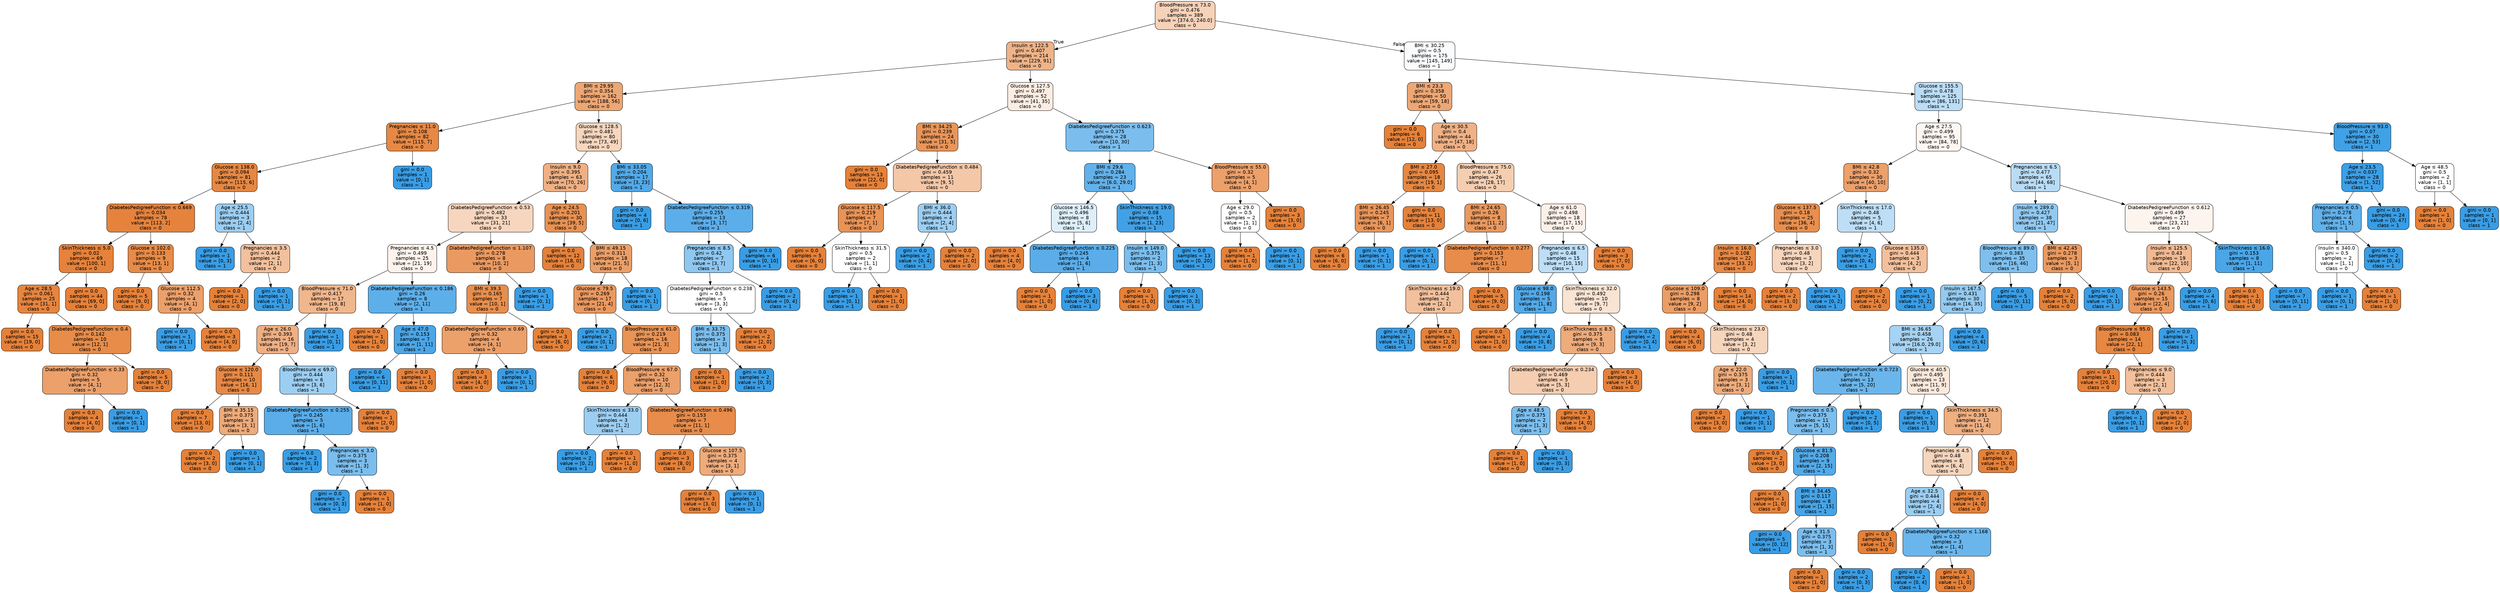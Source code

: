 digraph Tree {
node [shape=box, style="filled, rounded", color="black", fontname="helvetica"] ;
edge [fontname="helvetica"] ;
0 [label=<BloodPressure &le; 73.0<br/>gini = 0.476<br/>samples = 389<br/>value = [374.0, 240.0]<br/>class = 0>, fillcolor="#f6d2b8"] ;
1 [label=<Insulin &le; 122.5<br/>gini = 0.407<br/>samples = 214<br/>value = [229, 91]<br/>class = 0>, fillcolor="#efb388"] ;
0 -> 1 [labeldistance=2.5, labelangle=45, headlabel="True"] ;
2 [label=<BMI &le; 29.95<br/>gini = 0.354<br/>samples = 162<br/>value = [188, 56]<br/>class = 0>, fillcolor="#eda774"] ;
1 -> 2 ;
3 [label=<Pregnancies &le; 11.0<br/>gini = 0.108<br/>samples = 82<br/>value = [115, 7]<br/>class = 0>, fillcolor="#e78945"] ;
2 -> 3 ;
4 [label=<Glucose &le; 138.0<br/>gini = 0.094<br/>samples = 81<br/>value = [115, 6]<br/>class = 0>, fillcolor="#e68843"] ;
3 -> 4 ;
5 [label=<DiabetesPedigreeFunction &le; 0.669<br/>gini = 0.034<br/>samples = 78<br/>value = [113, 2]<br/>class = 0>, fillcolor="#e5833d"] ;
4 -> 5 ;
6 [label=<SkinThickness &le; 5.0<br/>gini = 0.02<br/>samples = 69<br/>value = [100, 1]<br/>class = 0>, fillcolor="#e5823b"] ;
5 -> 6 ;
7 [label=<Age &le; 28.5<br/>gini = 0.061<br/>samples = 25<br/>value = [31, 1]<br/>class = 0>, fillcolor="#e6853f"] ;
6 -> 7 ;
8 [label=<gini = 0.0<br/>samples = 15<br/>value = [19, 0]<br/>class = 0>, fillcolor="#e58139"] ;
7 -> 8 ;
9 [label=<DiabetesPedigreeFunction &le; 0.4<br/>gini = 0.142<br/>samples = 10<br/>value = [12, 1]<br/>class = 0>, fillcolor="#e78c49"] ;
7 -> 9 ;
10 [label=<DiabetesPedigreeFunction &le; 0.33<br/>gini = 0.32<br/>samples = 5<br/>value = [4, 1]<br/>class = 0>, fillcolor="#eca06a"] ;
9 -> 10 ;
11 [label=<gini = 0.0<br/>samples = 4<br/>value = [4, 0]<br/>class = 0>, fillcolor="#e58139"] ;
10 -> 11 ;
12 [label=<gini = 0.0<br/>samples = 1<br/>value = [0, 1]<br/>class = 1>, fillcolor="#399de5"] ;
10 -> 12 ;
13 [label=<gini = 0.0<br/>samples = 5<br/>value = [8, 0]<br/>class = 0>, fillcolor="#e58139"] ;
9 -> 13 ;
14 [label=<gini = 0.0<br/>samples = 44<br/>value = [69, 0]<br/>class = 0>, fillcolor="#e58139"] ;
6 -> 14 ;
15 [label=<Glucose &le; 102.0<br/>gini = 0.133<br/>samples = 9<br/>value = [13, 1]<br/>class = 0>, fillcolor="#e78b48"] ;
5 -> 15 ;
16 [label=<gini = 0.0<br/>samples = 5<br/>value = [9, 0]<br/>class = 0>, fillcolor="#e58139"] ;
15 -> 16 ;
17 [label=<Glucose &le; 112.5<br/>gini = 0.32<br/>samples = 4<br/>value = [4, 1]<br/>class = 0>, fillcolor="#eca06a"] ;
15 -> 17 ;
18 [label=<gini = 0.0<br/>samples = 1<br/>value = [0, 1]<br/>class = 1>, fillcolor="#399de5"] ;
17 -> 18 ;
19 [label=<gini = 0.0<br/>samples = 3<br/>value = [4, 0]<br/>class = 0>, fillcolor="#e58139"] ;
17 -> 19 ;
20 [label=<Age &le; 25.5<br/>gini = 0.444<br/>samples = 3<br/>value = [2, 4]<br/>class = 1>, fillcolor="#9ccef2"] ;
4 -> 20 ;
21 [label=<gini = 0.0<br/>samples = 1<br/>value = [0, 3]<br/>class = 1>, fillcolor="#399de5"] ;
20 -> 21 ;
22 [label=<Pregnancies &le; 3.5<br/>gini = 0.444<br/>samples = 2<br/>value = [2, 1]<br/>class = 0>, fillcolor="#f2c09c"] ;
20 -> 22 ;
23 [label=<gini = 0.0<br/>samples = 1<br/>value = [2, 0]<br/>class = 0>, fillcolor="#e58139"] ;
22 -> 23 ;
24 [label=<gini = 0.0<br/>samples = 1<br/>value = [0, 1]<br/>class = 1>, fillcolor="#399de5"] ;
22 -> 24 ;
25 [label=<gini = 0.0<br/>samples = 1<br/>value = [0, 1]<br/>class = 1>, fillcolor="#399de5"] ;
3 -> 25 ;
26 [label=<Glucose &le; 128.5<br/>gini = 0.481<br/>samples = 80<br/>value = [73, 49]<br/>class = 0>, fillcolor="#f6d6be"] ;
2 -> 26 ;
27 [label=<Insulin &le; 9.0<br/>gini = 0.395<br/>samples = 63<br/>value = [70, 26]<br/>class = 0>, fillcolor="#efb083"] ;
26 -> 27 ;
28 [label=<DiabetesPedigreeFunction &le; 0.53<br/>gini = 0.482<br/>samples = 33<br/>value = [31, 21]<br/>class = 0>, fillcolor="#f7d6bf"] ;
27 -> 28 ;
29 [label=<Pregnancies &le; 4.5<br/>gini = 0.499<br/>samples = 25<br/>value = [21, 19]<br/>class = 0>, fillcolor="#fdf3ec"] ;
28 -> 29 ;
30 [label=<BloodPressure &le; 71.0<br/>gini = 0.417<br/>samples = 17<br/>value = [19, 8]<br/>class = 0>, fillcolor="#f0b68c"] ;
29 -> 30 ;
31 [label=<Age &le; 26.0<br/>gini = 0.393<br/>samples = 16<br/>value = [19, 7]<br/>class = 0>, fillcolor="#efaf82"] ;
30 -> 31 ;
32 [label=<Glucose &le; 120.0<br/>gini = 0.111<br/>samples = 10<br/>value = [16, 1]<br/>class = 0>, fillcolor="#e78945"] ;
31 -> 32 ;
33 [label=<gini = 0.0<br/>samples = 7<br/>value = [13, 0]<br/>class = 0>, fillcolor="#e58139"] ;
32 -> 33 ;
34 [label=<BMI &le; 35.15<br/>gini = 0.375<br/>samples = 3<br/>value = [3, 1]<br/>class = 0>, fillcolor="#eeab7b"] ;
32 -> 34 ;
35 [label=<gini = 0.0<br/>samples = 2<br/>value = [3, 0]<br/>class = 0>, fillcolor="#e58139"] ;
34 -> 35 ;
36 [label=<gini = 0.0<br/>samples = 1<br/>value = [0, 1]<br/>class = 1>, fillcolor="#399de5"] ;
34 -> 36 ;
37 [label=<BloodPressure &le; 69.0<br/>gini = 0.444<br/>samples = 6<br/>value = [3, 6]<br/>class = 1>, fillcolor="#9ccef2"] ;
31 -> 37 ;
38 [label=<DiabetesPedigreeFunction &le; 0.255<br/>gini = 0.245<br/>samples = 5<br/>value = [1, 6]<br/>class = 1>, fillcolor="#5aade9"] ;
37 -> 38 ;
39 [label=<gini = 0.0<br/>samples = 2<br/>value = [0, 3]<br/>class = 1>, fillcolor="#399de5"] ;
38 -> 39 ;
40 [label=<Pregnancies &le; 3.0<br/>gini = 0.375<br/>samples = 3<br/>value = [1, 3]<br/>class = 1>, fillcolor="#7bbeee"] ;
38 -> 40 ;
41 [label=<gini = 0.0<br/>samples = 2<br/>value = [0, 3]<br/>class = 1>, fillcolor="#399de5"] ;
40 -> 41 ;
42 [label=<gini = 0.0<br/>samples = 1<br/>value = [1, 0]<br/>class = 0>, fillcolor="#e58139"] ;
40 -> 42 ;
43 [label=<gini = 0.0<br/>samples = 1<br/>value = [2, 0]<br/>class = 0>, fillcolor="#e58139"] ;
37 -> 43 ;
44 [label=<gini = 0.0<br/>samples = 1<br/>value = [0, 1]<br/>class = 1>, fillcolor="#399de5"] ;
30 -> 44 ;
45 [label=<DiabetesPedigreeFunction &le; 0.186<br/>gini = 0.26<br/>samples = 8<br/>value = [2, 11]<br/>class = 1>, fillcolor="#5dafea"] ;
29 -> 45 ;
46 [label=<gini = 0.0<br/>samples = 1<br/>value = [1, 0]<br/>class = 0>, fillcolor="#e58139"] ;
45 -> 46 ;
47 [label=<Age &le; 47.0<br/>gini = 0.153<br/>samples = 7<br/>value = [1, 11]<br/>class = 1>, fillcolor="#4ba6e7"] ;
45 -> 47 ;
48 [label=<gini = 0.0<br/>samples = 6<br/>value = [0, 11]<br/>class = 1>, fillcolor="#399de5"] ;
47 -> 48 ;
49 [label=<gini = 0.0<br/>samples = 1<br/>value = [1, 0]<br/>class = 0>, fillcolor="#e58139"] ;
47 -> 49 ;
50 [label=<DiabetesPedigreeFunction &le; 1.107<br/>gini = 0.278<br/>samples = 8<br/>value = [10, 2]<br/>class = 0>, fillcolor="#ea9a61"] ;
28 -> 50 ;
51 [label=<BMI &le; 39.3<br/>gini = 0.165<br/>samples = 7<br/>value = [10, 1]<br/>class = 0>, fillcolor="#e88e4d"] ;
50 -> 51 ;
52 [label=<DiabetesPedigreeFunction &le; 0.69<br/>gini = 0.32<br/>samples = 4<br/>value = [4, 1]<br/>class = 0>, fillcolor="#eca06a"] ;
51 -> 52 ;
53 [label=<gini = 0.0<br/>samples = 3<br/>value = [4, 0]<br/>class = 0>, fillcolor="#e58139"] ;
52 -> 53 ;
54 [label=<gini = 0.0<br/>samples = 1<br/>value = [0, 1]<br/>class = 1>, fillcolor="#399de5"] ;
52 -> 54 ;
55 [label=<gini = 0.0<br/>samples = 3<br/>value = [6, 0]<br/>class = 0>, fillcolor="#e58139"] ;
51 -> 55 ;
56 [label=<gini = 0.0<br/>samples = 1<br/>value = [0, 1]<br/>class = 1>, fillcolor="#399de5"] ;
50 -> 56 ;
57 [label=<Age &le; 24.5<br/>gini = 0.201<br/>samples = 30<br/>value = [39, 5]<br/>class = 0>, fillcolor="#e89152"] ;
27 -> 57 ;
58 [label=<gini = 0.0<br/>samples = 12<br/>value = [18, 0]<br/>class = 0>, fillcolor="#e58139"] ;
57 -> 58 ;
59 [label=<BMI &le; 49.15<br/>gini = 0.311<br/>samples = 18<br/>value = [21, 5]<br/>class = 0>, fillcolor="#eb9f68"] ;
57 -> 59 ;
60 [label=<Glucose &le; 79.5<br/>gini = 0.269<br/>samples = 17<br/>value = [21, 4]<br/>class = 0>, fillcolor="#ea995f"] ;
59 -> 60 ;
61 [label=<gini = 0.0<br/>samples = 1<br/>value = [0, 1]<br/>class = 1>, fillcolor="#399de5"] ;
60 -> 61 ;
62 [label=<BloodPressure &le; 61.0<br/>gini = 0.219<br/>samples = 16<br/>value = [21, 3]<br/>class = 0>, fillcolor="#e99355"] ;
60 -> 62 ;
63 [label=<gini = 0.0<br/>samples = 6<br/>value = [9, 0]<br/>class = 0>, fillcolor="#e58139"] ;
62 -> 63 ;
64 [label=<BloodPressure &le; 67.0<br/>gini = 0.32<br/>samples = 10<br/>value = [12, 3]<br/>class = 0>, fillcolor="#eca06a"] ;
62 -> 64 ;
65 [label=<SkinThickness &le; 33.0<br/>gini = 0.444<br/>samples = 3<br/>value = [1, 2]<br/>class = 1>, fillcolor="#9ccef2"] ;
64 -> 65 ;
66 [label=<gini = 0.0<br/>samples = 2<br/>value = [0, 2]<br/>class = 1>, fillcolor="#399de5"] ;
65 -> 66 ;
67 [label=<gini = 0.0<br/>samples = 1<br/>value = [1, 0]<br/>class = 0>, fillcolor="#e58139"] ;
65 -> 67 ;
68 [label=<DiabetesPedigreeFunction &le; 0.496<br/>gini = 0.153<br/>samples = 7<br/>value = [11, 1]<br/>class = 0>, fillcolor="#e78c4b"] ;
64 -> 68 ;
69 [label=<gini = 0.0<br/>samples = 3<br/>value = [8, 0]<br/>class = 0>, fillcolor="#e58139"] ;
68 -> 69 ;
70 [label=<Glucose &le; 107.5<br/>gini = 0.375<br/>samples = 4<br/>value = [3, 1]<br/>class = 0>, fillcolor="#eeab7b"] ;
68 -> 70 ;
71 [label=<gini = 0.0<br/>samples = 3<br/>value = [3, 0]<br/>class = 0>, fillcolor="#e58139"] ;
70 -> 71 ;
72 [label=<gini = 0.0<br/>samples = 1<br/>value = [0, 1]<br/>class = 1>, fillcolor="#399de5"] ;
70 -> 72 ;
73 [label=<gini = 0.0<br/>samples = 1<br/>value = [0, 1]<br/>class = 1>, fillcolor="#399de5"] ;
59 -> 73 ;
74 [label=<BMI &le; 33.05<br/>gini = 0.204<br/>samples = 17<br/>value = [3, 23]<br/>class = 1>, fillcolor="#53aae8"] ;
26 -> 74 ;
75 [label=<gini = 0.0<br/>samples = 4<br/>value = [0, 6]<br/>class = 1>, fillcolor="#399de5"] ;
74 -> 75 ;
76 [label=<DiabetesPedigreeFunction &le; 0.319<br/>gini = 0.255<br/>samples = 13<br/>value = [3, 17]<br/>class = 1>, fillcolor="#5caeea"] ;
74 -> 76 ;
77 [label=<Pregnancies &le; 8.5<br/>gini = 0.42<br/>samples = 7<br/>value = [3, 7]<br/>class = 1>, fillcolor="#8ec7f0"] ;
76 -> 77 ;
78 [label=<DiabetesPedigreeFunction &le; 0.238<br/>gini = 0.5<br/>samples = 5<br/>value = [3, 3]<br/>class = 0>, fillcolor="#ffffff"] ;
77 -> 78 ;
79 [label=<BMI &le; 33.75<br/>gini = 0.375<br/>samples = 3<br/>value = [1, 3]<br/>class = 1>, fillcolor="#7bbeee"] ;
78 -> 79 ;
80 [label=<gini = 0.0<br/>samples = 1<br/>value = [1, 0]<br/>class = 0>, fillcolor="#e58139"] ;
79 -> 80 ;
81 [label=<gini = 0.0<br/>samples = 2<br/>value = [0, 3]<br/>class = 1>, fillcolor="#399de5"] ;
79 -> 81 ;
82 [label=<gini = 0.0<br/>samples = 2<br/>value = [2, 0]<br/>class = 0>, fillcolor="#e58139"] ;
78 -> 82 ;
83 [label=<gini = 0.0<br/>samples = 2<br/>value = [0, 4]<br/>class = 1>, fillcolor="#399de5"] ;
77 -> 83 ;
84 [label=<gini = 0.0<br/>samples = 6<br/>value = [0, 10]<br/>class = 1>, fillcolor="#399de5"] ;
76 -> 84 ;
85 [label=<Glucose &le; 127.5<br/>gini = 0.497<br/>samples = 52<br/>value = [41, 35]<br/>class = 0>, fillcolor="#fbede2"] ;
1 -> 85 ;
86 [label=<BMI &le; 34.25<br/>gini = 0.239<br/>samples = 24<br/>value = [31, 5]<br/>class = 0>, fillcolor="#e99559"] ;
85 -> 86 ;
87 [label=<gini = 0.0<br/>samples = 13<br/>value = [22, 0]<br/>class = 0>, fillcolor="#e58139"] ;
86 -> 87 ;
88 [label=<DiabetesPedigreeFunction &le; 0.484<br/>gini = 0.459<br/>samples = 11<br/>value = [9, 5]<br/>class = 0>, fillcolor="#f3c7a7"] ;
86 -> 88 ;
89 [label=<Glucose &le; 117.5<br/>gini = 0.219<br/>samples = 7<br/>value = [7, 1]<br/>class = 0>, fillcolor="#e99355"] ;
88 -> 89 ;
90 [label=<gini = 0.0<br/>samples = 5<br/>value = [6, 0]<br/>class = 0>, fillcolor="#e58139"] ;
89 -> 90 ;
91 [label=<SkinThickness &le; 31.5<br/>gini = 0.5<br/>samples = 2<br/>value = [1, 1]<br/>class = 0>, fillcolor="#ffffff"] ;
89 -> 91 ;
92 [label=<gini = 0.0<br/>samples = 1<br/>value = [0, 1]<br/>class = 1>, fillcolor="#399de5"] ;
91 -> 92 ;
93 [label=<gini = 0.0<br/>samples = 1<br/>value = [1, 0]<br/>class = 0>, fillcolor="#e58139"] ;
91 -> 93 ;
94 [label=<BMI &le; 36.0<br/>gini = 0.444<br/>samples = 4<br/>value = [2, 4]<br/>class = 1>, fillcolor="#9ccef2"] ;
88 -> 94 ;
95 [label=<gini = 0.0<br/>samples = 2<br/>value = [0, 4]<br/>class = 1>, fillcolor="#399de5"] ;
94 -> 95 ;
96 [label=<gini = 0.0<br/>samples = 2<br/>value = [2, 0]<br/>class = 0>, fillcolor="#e58139"] ;
94 -> 96 ;
97 [label=<DiabetesPedigreeFunction &le; 0.623<br/>gini = 0.375<br/>samples = 28<br/>value = [10, 30]<br/>class = 1>, fillcolor="#7bbeee"] ;
85 -> 97 ;
98 [label=<BMI &le; 29.6<br/>gini = 0.284<br/>samples = 23<br/>value = [6.0, 29.0]<br/>class = 1>, fillcolor="#62b1ea"] ;
97 -> 98 ;
99 [label=<Glucose &le; 146.5<br/>gini = 0.496<br/>samples = 8<br/>value = [5, 6]<br/>class = 1>, fillcolor="#deeffb"] ;
98 -> 99 ;
100 [label=<gini = 0.0<br/>samples = 4<br/>value = [4, 0]<br/>class = 0>, fillcolor="#e58139"] ;
99 -> 100 ;
101 [label=<DiabetesPedigreeFunction &le; 0.225<br/>gini = 0.245<br/>samples = 4<br/>value = [1, 6]<br/>class = 1>, fillcolor="#5aade9"] ;
99 -> 101 ;
102 [label=<gini = 0.0<br/>samples = 1<br/>value = [1, 0]<br/>class = 0>, fillcolor="#e58139"] ;
101 -> 102 ;
103 [label=<gini = 0.0<br/>samples = 3<br/>value = [0, 6]<br/>class = 1>, fillcolor="#399de5"] ;
101 -> 103 ;
104 [label=<SkinThickness &le; 19.0<br/>gini = 0.08<br/>samples = 15<br/>value = [1, 23]<br/>class = 1>, fillcolor="#42a1e6"] ;
98 -> 104 ;
105 [label=<Insulin &le; 149.0<br/>gini = 0.375<br/>samples = 2<br/>value = [1, 3]<br/>class = 1>, fillcolor="#7bbeee"] ;
104 -> 105 ;
106 [label=<gini = 0.0<br/>samples = 1<br/>value = [1, 0]<br/>class = 0>, fillcolor="#e58139"] ;
105 -> 106 ;
107 [label=<gini = 0.0<br/>samples = 1<br/>value = [0, 3]<br/>class = 1>, fillcolor="#399de5"] ;
105 -> 107 ;
108 [label=<gini = 0.0<br/>samples = 13<br/>value = [0, 20]<br/>class = 1>, fillcolor="#399de5"] ;
104 -> 108 ;
109 [label=<BloodPressure &le; 55.0<br/>gini = 0.32<br/>samples = 5<br/>value = [4, 1]<br/>class = 0>, fillcolor="#eca06a"] ;
97 -> 109 ;
110 [label=<Age &le; 29.0<br/>gini = 0.5<br/>samples = 2<br/>value = [1, 1]<br/>class = 0>, fillcolor="#ffffff"] ;
109 -> 110 ;
111 [label=<gini = 0.0<br/>samples = 1<br/>value = [1, 0]<br/>class = 0>, fillcolor="#e58139"] ;
110 -> 111 ;
112 [label=<gini = 0.0<br/>samples = 1<br/>value = [0, 1]<br/>class = 1>, fillcolor="#399de5"] ;
110 -> 112 ;
113 [label=<gini = 0.0<br/>samples = 3<br/>value = [3, 0]<br/>class = 0>, fillcolor="#e58139"] ;
109 -> 113 ;
114 [label=<BMI &le; 30.25<br/>gini = 0.5<br/>samples = 175<br/>value = [145, 149]<br/>class = 1>, fillcolor="#fafcfe"] ;
0 -> 114 [labeldistance=2.5, labelangle=-45, headlabel="False"] ;
115 [label=<BMI &le; 23.3<br/>gini = 0.358<br/>samples = 50<br/>value = [59, 18]<br/>class = 0>, fillcolor="#eda775"] ;
114 -> 115 ;
116 [label=<gini = 0.0<br/>samples = 6<br/>value = [12, 0]<br/>class = 0>, fillcolor="#e58139"] ;
115 -> 116 ;
117 [label=<Age &le; 30.5<br/>gini = 0.4<br/>samples = 44<br/>value = [47, 18]<br/>class = 0>, fillcolor="#efb185"] ;
115 -> 117 ;
118 [label=<BMI &le; 27.0<br/>gini = 0.095<br/>samples = 18<br/>value = [19, 1]<br/>class = 0>, fillcolor="#e68843"] ;
117 -> 118 ;
119 [label=<BMI &le; 26.45<br/>gini = 0.245<br/>samples = 7<br/>value = [6, 1]<br/>class = 0>, fillcolor="#e9965a"] ;
118 -> 119 ;
120 [label=<gini = 0.0<br/>samples = 6<br/>value = [6, 0]<br/>class = 0>, fillcolor="#e58139"] ;
119 -> 120 ;
121 [label=<gini = 0.0<br/>samples = 1<br/>value = [0, 1]<br/>class = 1>, fillcolor="#399de5"] ;
119 -> 121 ;
122 [label=<gini = 0.0<br/>samples = 11<br/>value = [13, 0]<br/>class = 0>, fillcolor="#e58139"] ;
118 -> 122 ;
123 [label=<BloodPressure &le; 75.0<br/>gini = 0.47<br/>samples = 26<br/>value = [28, 17]<br/>class = 0>, fillcolor="#f5ceb1"] ;
117 -> 123 ;
124 [label=<BMI &le; 24.65<br/>gini = 0.26<br/>samples = 8<br/>value = [11, 2]<br/>class = 0>, fillcolor="#ea985d"] ;
123 -> 124 ;
125 [label=<gini = 0.0<br/>samples = 1<br/>value = [0, 1]<br/>class = 1>, fillcolor="#399de5"] ;
124 -> 125 ;
126 [label=<DiabetesPedigreeFunction &le; 0.277<br/>gini = 0.153<br/>samples = 7<br/>value = [11, 1]<br/>class = 0>, fillcolor="#e78c4b"] ;
124 -> 126 ;
127 [label=<SkinThickness &le; 19.0<br/>gini = 0.444<br/>samples = 2<br/>value = [2, 1]<br/>class = 0>, fillcolor="#f2c09c"] ;
126 -> 127 ;
128 [label=<gini = 0.0<br/>samples = 1<br/>value = [0, 1]<br/>class = 1>, fillcolor="#399de5"] ;
127 -> 128 ;
129 [label=<gini = 0.0<br/>samples = 1<br/>value = [2, 0]<br/>class = 0>, fillcolor="#e58139"] ;
127 -> 129 ;
130 [label=<gini = 0.0<br/>samples = 5<br/>value = [9, 0]<br/>class = 0>, fillcolor="#e58139"] ;
126 -> 130 ;
131 [label=<Age &le; 61.0<br/>gini = 0.498<br/>samples = 18<br/>value = [17, 15]<br/>class = 0>, fillcolor="#fcf0e8"] ;
123 -> 131 ;
132 [label=<Pregnancies &le; 6.5<br/>gini = 0.48<br/>samples = 15<br/>value = [10, 15]<br/>class = 1>, fillcolor="#bddef6"] ;
131 -> 132 ;
133 [label=<Glucose &le; 98.0<br/>gini = 0.198<br/>samples = 5<br/>value = [1, 8]<br/>class = 1>, fillcolor="#52a9e8"] ;
132 -> 133 ;
134 [label=<gini = 0.0<br/>samples = 1<br/>value = [1, 0]<br/>class = 0>, fillcolor="#e58139"] ;
133 -> 134 ;
135 [label=<gini = 0.0<br/>samples = 4<br/>value = [0, 8]<br/>class = 1>, fillcolor="#399de5"] ;
133 -> 135 ;
136 [label=<SkinThickness &le; 32.0<br/>gini = 0.492<br/>samples = 10<br/>value = [9, 7]<br/>class = 0>, fillcolor="#f9e3d3"] ;
132 -> 136 ;
137 [label=<SkinThickness &le; 8.5<br/>gini = 0.375<br/>samples = 8<br/>value = [9, 3]<br/>class = 0>, fillcolor="#eeab7b"] ;
136 -> 137 ;
138 [label=<DiabetesPedigreeFunction &le; 0.234<br/>gini = 0.469<br/>samples = 5<br/>value = [5, 3]<br/>class = 0>, fillcolor="#f5cdb0"] ;
137 -> 138 ;
139 [label=<Age &le; 48.5<br/>gini = 0.375<br/>samples = 2<br/>value = [1, 3]<br/>class = 1>, fillcolor="#7bbeee"] ;
138 -> 139 ;
140 [label=<gini = 0.0<br/>samples = 1<br/>value = [1, 0]<br/>class = 0>, fillcolor="#e58139"] ;
139 -> 140 ;
141 [label=<gini = 0.0<br/>samples = 1<br/>value = [0, 3]<br/>class = 1>, fillcolor="#399de5"] ;
139 -> 141 ;
142 [label=<gini = 0.0<br/>samples = 3<br/>value = [4, 0]<br/>class = 0>, fillcolor="#e58139"] ;
138 -> 142 ;
143 [label=<gini = 0.0<br/>samples = 3<br/>value = [4, 0]<br/>class = 0>, fillcolor="#e58139"] ;
137 -> 143 ;
144 [label=<gini = 0.0<br/>samples = 2<br/>value = [0, 4]<br/>class = 1>, fillcolor="#399de5"] ;
136 -> 144 ;
145 [label=<gini = 0.0<br/>samples = 3<br/>value = [7, 0]<br/>class = 0>, fillcolor="#e58139"] ;
131 -> 145 ;
146 [label=<Glucose &le; 155.5<br/>gini = 0.478<br/>samples = 125<br/>value = [86, 131]<br/>class = 1>, fillcolor="#bbddf6"] ;
114 -> 146 ;
147 [label=<Age &le; 27.5<br/>gini = 0.499<br/>samples = 95<br/>value = [84, 78]<br/>class = 0>, fillcolor="#fdf6f1"] ;
146 -> 147 ;
148 [label=<BMI &le; 42.8<br/>gini = 0.32<br/>samples = 30<br/>value = [40, 10]<br/>class = 0>, fillcolor="#eca06a"] ;
147 -> 148 ;
149 [label=<Glucose &le; 137.5<br/>gini = 0.18<br/>samples = 25<br/>value = [36, 4]<br/>class = 0>, fillcolor="#e88f4f"] ;
148 -> 149 ;
150 [label=<Insulin &le; 16.0<br/>gini = 0.108<br/>samples = 22<br/>value = [33, 2]<br/>class = 0>, fillcolor="#e78945"] ;
149 -> 150 ;
151 [label=<Glucose &le; 109.0<br/>gini = 0.298<br/>samples = 8<br/>value = [9, 2]<br/>class = 0>, fillcolor="#eb9d65"] ;
150 -> 151 ;
152 [label=<gini = 0.0<br/>samples = 4<br/>value = [6, 0]<br/>class = 0>, fillcolor="#e58139"] ;
151 -> 152 ;
153 [label=<SkinThickness &le; 23.0<br/>gini = 0.48<br/>samples = 4<br/>value = [3, 2]<br/>class = 0>, fillcolor="#f6d5bd"] ;
151 -> 153 ;
154 [label=<Age &le; 22.0<br/>gini = 0.375<br/>samples = 3<br/>value = [3, 1]<br/>class = 0>, fillcolor="#eeab7b"] ;
153 -> 154 ;
155 [label=<gini = 0.0<br/>samples = 2<br/>value = [3, 0]<br/>class = 0>, fillcolor="#e58139"] ;
154 -> 155 ;
156 [label=<gini = 0.0<br/>samples = 1<br/>value = [0, 1]<br/>class = 1>, fillcolor="#399de5"] ;
154 -> 156 ;
157 [label=<gini = 0.0<br/>samples = 1<br/>value = [0, 1]<br/>class = 1>, fillcolor="#399de5"] ;
153 -> 157 ;
158 [label=<gini = 0.0<br/>samples = 14<br/>value = [24, 0]<br/>class = 0>, fillcolor="#e58139"] ;
150 -> 158 ;
159 [label=<Pregnancies &le; 3.0<br/>gini = 0.48<br/>samples = 3<br/>value = [3, 2]<br/>class = 0>, fillcolor="#f6d5bd"] ;
149 -> 159 ;
160 [label=<gini = 0.0<br/>samples = 2<br/>value = [3, 0]<br/>class = 0>, fillcolor="#e58139"] ;
159 -> 160 ;
161 [label=<gini = 0.0<br/>samples = 1<br/>value = [0, 2]<br/>class = 1>, fillcolor="#399de5"] ;
159 -> 161 ;
162 [label=<SkinThickness &le; 17.0<br/>gini = 0.48<br/>samples = 5<br/>value = [4, 6]<br/>class = 1>, fillcolor="#bddef6"] ;
148 -> 162 ;
163 [label=<gini = 0.0<br/>samples = 2<br/>value = [0, 4]<br/>class = 1>, fillcolor="#399de5"] ;
162 -> 163 ;
164 [label=<Glucose &le; 135.0<br/>gini = 0.444<br/>samples = 3<br/>value = [4, 2]<br/>class = 0>, fillcolor="#f2c09c"] ;
162 -> 164 ;
165 [label=<gini = 0.0<br/>samples = 2<br/>value = [4, 0]<br/>class = 0>, fillcolor="#e58139"] ;
164 -> 165 ;
166 [label=<gini = 0.0<br/>samples = 1<br/>value = [0, 2]<br/>class = 1>, fillcolor="#399de5"] ;
164 -> 166 ;
167 [label=<Pregnancies &le; 6.5<br/>gini = 0.477<br/>samples = 65<br/>value = [44, 68]<br/>class = 1>, fillcolor="#b9dcf6"] ;
147 -> 167 ;
168 [label=<Insulin &le; 289.0<br/>gini = 0.427<br/>samples = 38<br/>value = [21, 47]<br/>class = 1>, fillcolor="#91c9f1"] ;
167 -> 168 ;
169 [label=<BloodPressure &le; 89.0<br/>gini = 0.383<br/>samples = 35<br/>value = [16, 46]<br/>class = 1>, fillcolor="#7ebfee"] ;
168 -> 169 ;
170 [label=<Insulin &le; 167.5<br/>gini = 0.431<br/>samples = 30<br/>value = [16, 35]<br/>class = 1>, fillcolor="#94caf1"] ;
169 -> 170 ;
171 [label=<BMI &le; 36.65<br/>gini = 0.458<br/>samples = 26<br/>value = [16.0, 29.0]<br/>class = 1>, fillcolor="#a6d3f3"] ;
170 -> 171 ;
172 [label=<DiabetesPedigreeFunction &le; 0.723<br/>gini = 0.32<br/>samples = 13<br/>value = [5, 20]<br/>class = 1>, fillcolor="#6ab6ec"] ;
171 -> 172 ;
173 [label=<Pregnancies &le; 0.5<br/>gini = 0.375<br/>samples = 11<br/>value = [5, 15]<br/>class = 1>, fillcolor="#7bbeee"] ;
172 -> 173 ;
174 [label=<gini = 0.0<br/>samples = 2<br/>value = [3, 0]<br/>class = 0>, fillcolor="#e58139"] ;
173 -> 174 ;
175 [label=<Glucose &le; 81.5<br/>gini = 0.208<br/>samples = 9<br/>value = [2, 15]<br/>class = 1>, fillcolor="#53aae8"] ;
173 -> 175 ;
176 [label=<gini = 0.0<br/>samples = 1<br/>value = [1, 0]<br/>class = 0>, fillcolor="#e58139"] ;
175 -> 176 ;
177 [label=<BMI &le; 34.45<br/>gini = 0.117<br/>samples = 8<br/>value = [1, 15]<br/>class = 1>, fillcolor="#46a4e7"] ;
175 -> 177 ;
178 [label=<gini = 0.0<br/>samples = 5<br/>value = [0, 12]<br/>class = 1>, fillcolor="#399de5"] ;
177 -> 178 ;
179 [label=<Age &le; 31.5<br/>gini = 0.375<br/>samples = 3<br/>value = [1, 3]<br/>class = 1>, fillcolor="#7bbeee"] ;
177 -> 179 ;
180 [label=<gini = 0.0<br/>samples = 1<br/>value = [1, 0]<br/>class = 0>, fillcolor="#e58139"] ;
179 -> 180 ;
181 [label=<gini = 0.0<br/>samples = 2<br/>value = [0, 3]<br/>class = 1>, fillcolor="#399de5"] ;
179 -> 181 ;
182 [label=<gini = 0.0<br/>samples = 2<br/>value = [0, 5]<br/>class = 1>, fillcolor="#399de5"] ;
172 -> 182 ;
183 [label=<Glucose &le; 40.5<br/>gini = 0.495<br/>samples = 13<br/>value = [11, 9]<br/>class = 0>, fillcolor="#fae8db"] ;
171 -> 183 ;
184 [label=<gini = 0.0<br/>samples = 1<br/>value = [0, 5]<br/>class = 1>, fillcolor="#399de5"] ;
183 -> 184 ;
185 [label=<SkinThickness &le; 34.5<br/>gini = 0.391<br/>samples = 12<br/>value = [11, 4]<br/>class = 0>, fillcolor="#eeaf81"] ;
183 -> 185 ;
186 [label=<Pregnancies &le; 4.5<br/>gini = 0.48<br/>samples = 8<br/>value = [6, 4]<br/>class = 0>, fillcolor="#f6d5bd"] ;
185 -> 186 ;
187 [label=<Age &le; 32.5<br/>gini = 0.444<br/>samples = 4<br/>value = [2, 4]<br/>class = 1>, fillcolor="#9ccef2"] ;
186 -> 187 ;
188 [label=<gini = 0.0<br/>samples = 1<br/>value = [1, 0]<br/>class = 0>, fillcolor="#e58139"] ;
187 -> 188 ;
189 [label=<DiabetesPedigreeFunction &le; 1.168<br/>gini = 0.32<br/>samples = 3<br/>value = [1, 4]<br/>class = 1>, fillcolor="#6ab6ec"] ;
187 -> 189 ;
190 [label=<gini = 0.0<br/>samples = 2<br/>value = [0, 4]<br/>class = 1>, fillcolor="#399de5"] ;
189 -> 190 ;
191 [label=<gini = 0.0<br/>samples = 1<br/>value = [1, 0]<br/>class = 0>, fillcolor="#e58139"] ;
189 -> 191 ;
192 [label=<gini = 0.0<br/>samples = 4<br/>value = [4, 0]<br/>class = 0>, fillcolor="#e58139"] ;
186 -> 192 ;
193 [label=<gini = 0.0<br/>samples = 4<br/>value = [5, 0]<br/>class = 0>, fillcolor="#e58139"] ;
185 -> 193 ;
194 [label=<gini = 0.0<br/>samples = 4<br/>value = [0, 6]<br/>class = 1>, fillcolor="#399de5"] ;
170 -> 194 ;
195 [label=<gini = 0.0<br/>samples = 5<br/>value = [0, 11]<br/>class = 1>, fillcolor="#399de5"] ;
169 -> 195 ;
196 [label=<BMI &le; 42.45<br/>gini = 0.278<br/>samples = 3<br/>value = [5, 1]<br/>class = 0>, fillcolor="#ea9a61"] ;
168 -> 196 ;
197 [label=<gini = 0.0<br/>samples = 2<br/>value = [5, 0]<br/>class = 0>, fillcolor="#e58139"] ;
196 -> 197 ;
198 [label=<gini = 0.0<br/>samples = 1<br/>value = [0, 1]<br/>class = 1>, fillcolor="#399de5"] ;
196 -> 198 ;
199 [label=<DiabetesPedigreeFunction &le; 0.612<br/>gini = 0.499<br/>samples = 27<br/>value = [23, 21]<br/>class = 0>, fillcolor="#fdf4ee"] ;
167 -> 199 ;
200 [label=<Insulin &le; 125.5<br/>gini = 0.43<br/>samples = 19<br/>value = [22, 10]<br/>class = 0>, fillcolor="#f1ba93"] ;
199 -> 200 ;
201 [label=<Glucose &le; 143.5<br/>gini = 0.26<br/>samples = 15<br/>value = [22, 4]<br/>class = 0>, fillcolor="#ea985d"] ;
200 -> 201 ;
202 [label=<BloodPressure &le; 95.0<br/>gini = 0.083<br/>samples = 14<br/>value = [22, 1]<br/>class = 0>, fillcolor="#e68742"] ;
201 -> 202 ;
203 [label=<gini = 0.0<br/>samples = 11<br/>value = [20, 0]<br/>class = 0>, fillcolor="#e58139"] ;
202 -> 203 ;
204 [label=<Pregnancies &le; 9.0<br/>gini = 0.444<br/>samples = 3<br/>value = [2, 1]<br/>class = 0>, fillcolor="#f2c09c"] ;
202 -> 204 ;
205 [label=<gini = 0.0<br/>samples = 1<br/>value = [0, 1]<br/>class = 1>, fillcolor="#399de5"] ;
204 -> 205 ;
206 [label=<gini = 0.0<br/>samples = 2<br/>value = [2, 0]<br/>class = 0>, fillcolor="#e58139"] ;
204 -> 206 ;
207 [label=<gini = 0.0<br/>samples = 1<br/>value = [0, 3]<br/>class = 1>, fillcolor="#399de5"] ;
201 -> 207 ;
208 [label=<gini = 0.0<br/>samples = 4<br/>value = [0, 6]<br/>class = 1>, fillcolor="#399de5"] ;
200 -> 208 ;
209 [label=<SkinThickness &le; 16.0<br/>gini = 0.153<br/>samples = 8<br/>value = [1, 11]<br/>class = 1>, fillcolor="#4ba6e7"] ;
199 -> 209 ;
210 [label=<gini = 0.0<br/>samples = 1<br/>value = [1, 0]<br/>class = 0>, fillcolor="#e58139"] ;
209 -> 210 ;
211 [label=<gini = 0.0<br/>samples = 7<br/>value = [0, 11]<br/>class = 1>, fillcolor="#399de5"] ;
209 -> 211 ;
212 [label=<BloodPressure &le; 93.0<br/>gini = 0.07<br/>samples = 30<br/>value = [2, 53]<br/>class = 1>, fillcolor="#40a1e6"] ;
146 -> 212 ;
213 [label=<Age &le; 23.5<br/>gini = 0.037<br/>samples = 28<br/>value = [1, 52]<br/>class = 1>, fillcolor="#3d9fe6"] ;
212 -> 213 ;
214 [label=<Pregnancies &le; 0.5<br/>gini = 0.278<br/>samples = 4<br/>value = [1, 5]<br/>class = 1>, fillcolor="#61b1ea"] ;
213 -> 214 ;
215 [label=<Insulin &le; 340.0<br/>gini = 0.5<br/>samples = 2<br/>value = [1, 1]<br/>class = 0>, fillcolor="#ffffff"] ;
214 -> 215 ;
216 [label=<gini = 0.0<br/>samples = 1<br/>value = [0, 1]<br/>class = 1>, fillcolor="#399de5"] ;
215 -> 216 ;
217 [label=<gini = 0.0<br/>samples = 1<br/>value = [1, 0]<br/>class = 0>, fillcolor="#e58139"] ;
215 -> 217 ;
218 [label=<gini = 0.0<br/>samples = 2<br/>value = [0, 4]<br/>class = 1>, fillcolor="#399de5"] ;
214 -> 218 ;
219 [label=<gini = 0.0<br/>samples = 24<br/>value = [0, 47]<br/>class = 1>, fillcolor="#399de5"] ;
213 -> 219 ;
220 [label=<Age &le; 48.5<br/>gini = 0.5<br/>samples = 2<br/>value = [1, 1]<br/>class = 0>, fillcolor="#ffffff"] ;
212 -> 220 ;
221 [label=<gini = 0.0<br/>samples = 1<br/>value = [1, 0]<br/>class = 0>, fillcolor="#e58139"] ;
220 -> 221 ;
222 [label=<gini = 0.0<br/>samples = 1<br/>value = [0, 1]<br/>class = 1>, fillcolor="#399de5"] ;
220 -> 222 ;
}